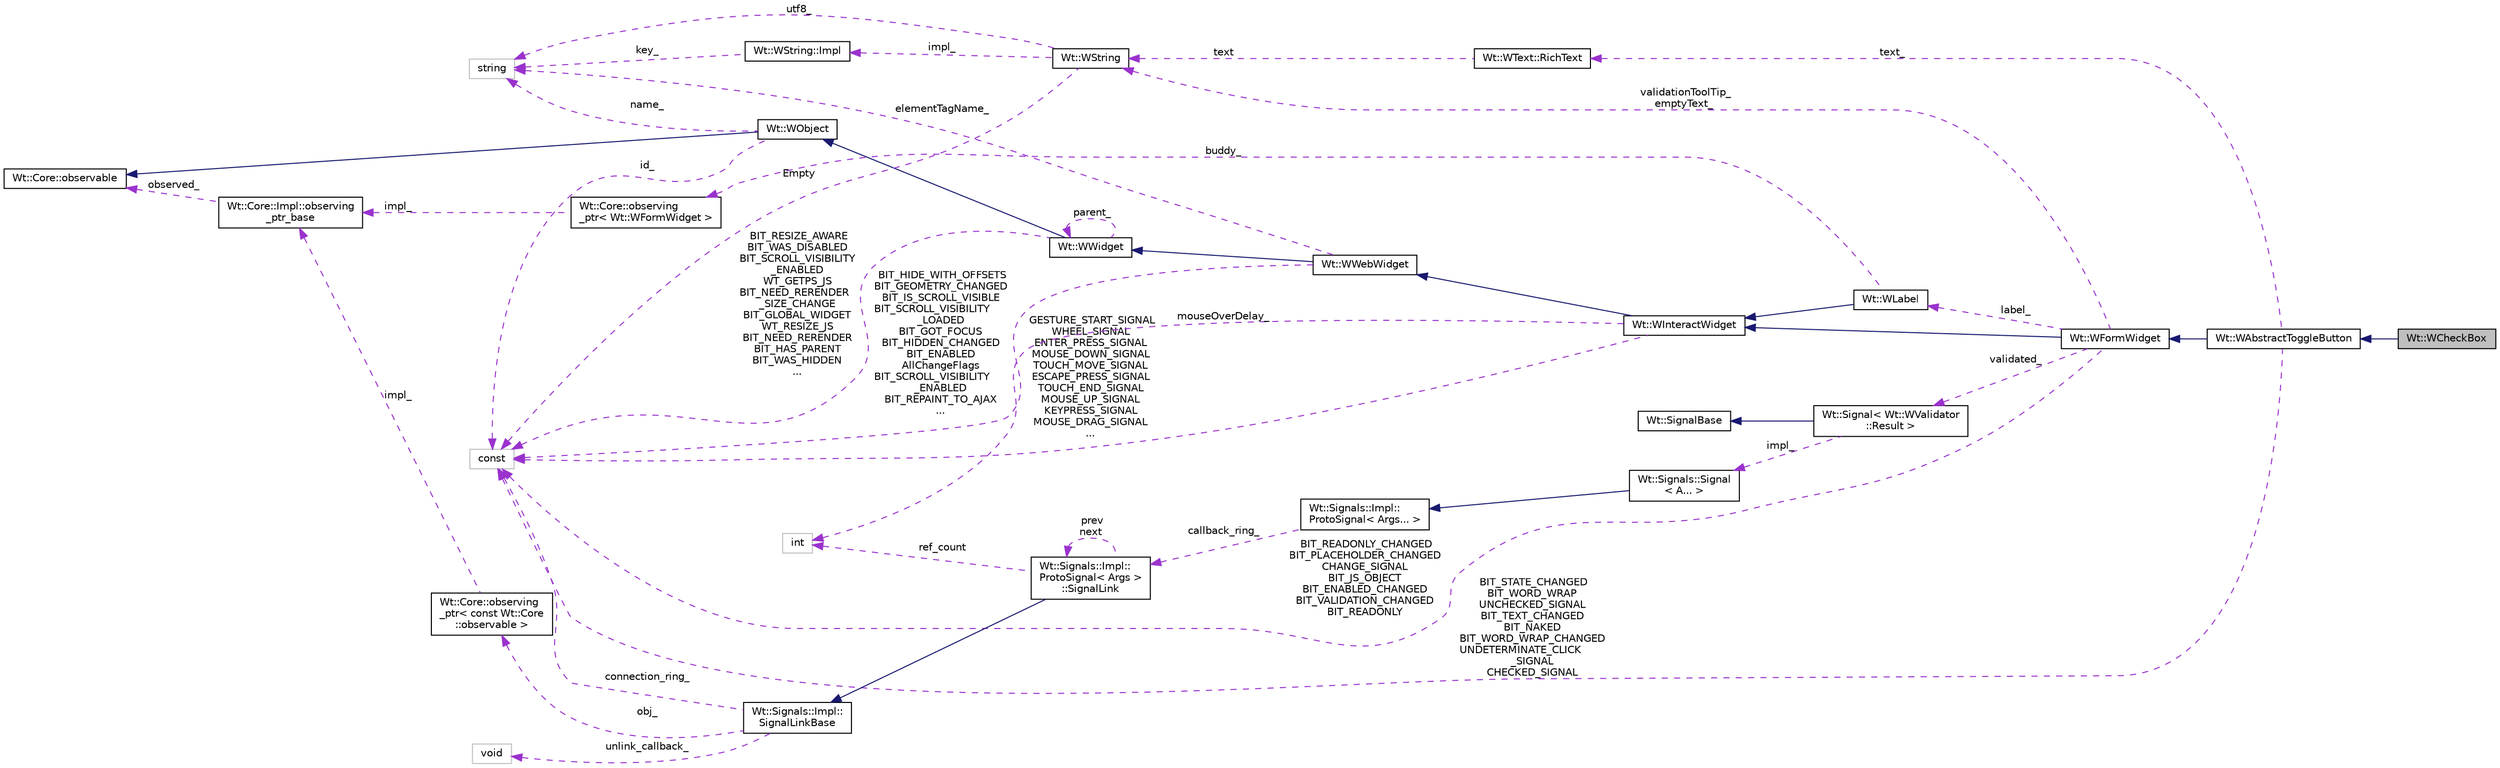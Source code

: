 digraph "Wt::WCheckBox"
{
 // LATEX_PDF_SIZE
  edge [fontname="Helvetica",fontsize="10",labelfontname="Helvetica",labelfontsize="10"];
  node [fontname="Helvetica",fontsize="10",shape=record];
  rankdir="LR";
  Node1 [label="Wt::WCheckBox",height=0.2,width=0.4,color="black", fillcolor="grey75", style="filled", fontcolor="black",tooltip="A user control that represents a check box."];
  Node2 -> Node1 [dir="back",color="midnightblue",fontsize="10",style="solid"];
  Node2 [label="Wt::WAbstractToggleButton",height=0.2,width=0.4,color="black", fillcolor="white", style="filled",URL="$classWt_1_1WAbstractToggleButton.html",tooltip="An abstract base class for radio buttons and check boxes."];
  Node3 -> Node2 [dir="back",color="midnightblue",fontsize="10",style="solid"];
  Node3 [label="Wt::WFormWidget",height=0.2,width=0.4,color="black", fillcolor="white", style="filled",URL="$classWt_1_1WFormWidget.html",tooltip="An abstract widget that corresponds to an HTML form element."];
  Node4 -> Node3 [dir="back",color="midnightblue",fontsize="10",style="solid"];
  Node4 [label="Wt::WInteractWidget",height=0.2,width=0.4,color="black", fillcolor="white", style="filled",URL="$classWt_1_1WInteractWidget.html",tooltip="An abstract widget that can receive user-interface interaction."];
  Node5 -> Node4 [dir="back",color="midnightblue",fontsize="10",style="solid"];
  Node5 [label="Wt::WWebWidget",height=0.2,width=0.4,color="black", fillcolor="white", style="filled",URL="$classWt_1_1WWebWidget.html",tooltip="A base class for widgets with an HTML counterpart."];
  Node6 -> Node5 [dir="back",color="midnightblue",fontsize="10",style="solid"];
  Node6 [label="Wt::WWidget",height=0.2,width=0.4,color="black", fillcolor="white", style="filled",URL="$classWt_1_1WWidget.html",tooltip="The abstract base class for a user-interface component."];
  Node7 -> Node6 [dir="back",color="midnightblue",fontsize="10",style="solid"];
  Node7 [label="Wt::WObject",height=0.2,width=0.4,color="black", fillcolor="white", style="filled",URL="$classWt_1_1WObject.html",tooltip="A base class for objects that participate in the signal/slot system."];
  Node8 -> Node7 [dir="back",color="midnightblue",fontsize="10",style="solid"];
  Node8 [label="Wt::Core::observable",height=0.2,width=0.4,color="black", fillcolor="white", style="filled",URL="$classWt_1_1Core_1_1observable.html",tooltip="A base class for objects whose life-time can be tracked."];
  Node9 -> Node7 [dir="back",color="darkorchid3",fontsize="10",style="dashed",label=" name_" ];
  Node9 [label="string",height=0.2,width=0.4,color="grey75", fillcolor="white", style="filled",tooltip=" "];
  Node10 -> Node7 [dir="back",color="darkorchid3",fontsize="10",style="dashed",label=" id_" ];
  Node10 [label="const",height=0.2,width=0.4,color="grey75", fillcolor="white", style="filled",tooltip=" "];
  Node6 -> Node6 [dir="back",color="darkorchid3",fontsize="10",style="dashed",label=" parent_" ];
  Node10 -> Node6 [dir="back",color="darkorchid3",fontsize="10",style="dashed",label=" BIT_RESIZE_AWARE\nBIT_WAS_DISABLED\nBIT_SCROLL_VISIBILITY\l_ENABLED\nWT_GETPS_JS\nBIT_NEED_RERENDER\l_SIZE_CHANGE\nBIT_GLOBAL_WIDGET\nWT_RESIZE_JS\nBIT_NEED_RERENDER\nBIT_HAS_PARENT\nBIT_WAS_HIDDEN\n..." ];
  Node9 -> Node5 [dir="back",color="darkorchid3",fontsize="10",style="dashed",label=" elementTagName_" ];
  Node10 -> Node5 [dir="back",color="darkorchid3",fontsize="10",style="dashed",label=" BIT_HIDE_WITH_OFFSETS\nBIT_GEOMETRY_CHANGED\nBIT_IS_SCROLL_VISIBLE\nBIT_SCROLL_VISIBILITY\l_LOADED\nBIT_GOT_FOCUS\nBIT_HIDDEN_CHANGED\nBIT_ENABLED\nAllChangeFlags\nBIT_SCROLL_VISIBILITY\l_ENABLED\nBIT_REPAINT_TO_AJAX\n..." ];
  Node11 -> Node4 [dir="back",color="darkorchid3",fontsize="10",style="dashed",label=" mouseOverDelay_" ];
  Node11 [label="int",height=0.2,width=0.4,color="grey75", fillcolor="white", style="filled",tooltip=" "];
  Node10 -> Node4 [dir="back",color="darkorchid3",fontsize="10",style="dashed",label=" GESTURE_START_SIGNAL\nWHEEL_SIGNAL\nENTER_PRESS_SIGNAL\nMOUSE_DOWN_SIGNAL\nTOUCH_MOVE_SIGNAL\nESCAPE_PRESS_SIGNAL\nTOUCH_END_SIGNAL\nMOUSE_UP_SIGNAL\nKEYPRESS_SIGNAL\nMOUSE_DRAG_SIGNAL\n..." ];
  Node12 -> Node3 [dir="back",color="darkorchid3",fontsize="10",style="dashed",label=" validationToolTip_\nemptyText_" ];
  Node12 [label="Wt::WString",height=0.2,width=0.4,color="black", fillcolor="white", style="filled",URL="$classWt_1_1WString.html",tooltip="A value class which describes a locale-aware unicode string."];
  Node13 -> Node12 [dir="back",color="darkorchid3",fontsize="10",style="dashed",label=" impl_" ];
  Node13 [label="Wt::WString::Impl",height=0.2,width=0.4,color="black", fillcolor="white", style="filled",URL="$structWt_1_1WString_1_1Impl.html",tooltip=" "];
  Node9 -> Node13 [dir="back",color="darkorchid3",fontsize="10",style="dashed",label=" key_" ];
  Node9 -> Node12 [dir="back",color="darkorchid3",fontsize="10",style="dashed",label=" utf8_" ];
  Node10 -> Node12 [dir="back",color="darkorchid3",fontsize="10",style="dashed",label=" Empty" ];
  Node14 -> Node3 [dir="back",color="darkorchid3",fontsize="10",style="dashed",label=" label_" ];
  Node14 [label="Wt::WLabel",height=0.2,width=0.4,color="black", fillcolor="white", style="filled",URL="$classWt_1_1WLabel.html",tooltip="A label for a form field."];
  Node4 -> Node14 [dir="back",color="midnightblue",fontsize="10",style="solid"];
  Node15 -> Node14 [dir="back",color="darkorchid3",fontsize="10",style="dashed",label=" buddy_" ];
  Node15 [label="Wt::Core::observing\l_ptr\< Wt::WFormWidget \>",height=0.2,width=0.4,color="black", fillcolor="white", style="filled",URL="$classWt_1_1Core_1_1observing__ptr.html",tooltip=" "];
  Node16 -> Node15 [dir="back",color="darkorchid3",fontsize="10",style="dashed",label=" impl_" ];
  Node16 [label="Wt::Core::Impl::observing\l_ptr_base",height=0.2,width=0.4,color="black", fillcolor="white", style="filled",URL="$structWt_1_1Core_1_1Impl_1_1observing__ptr__base.html",tooltip=" "];
  Node8 -> Node16 [dir="back",color="darkorchid3",fontsize="10",style="dashed",label=" observed_" ];
  Node17 -> Node3 [dir="back",color="darkorchid3",fontsize="10",style="dashed",label=" validated_" ];
  Node17 [label="Wt::Signal\< Wt::WValidator\l::Result \>",height=0.2,width=0.4,color="black", fillcolor="white", style="filled",URL="$classWt_1_1Signal.html",tooltip=" "];
  Node18 -> Node17 [dir="back",color="midnightblue",fontsize="10",style="solid"];
  Node18 [label="Wt::SignalBase",height=0.2,width=0.4,color="black", fillcolor="white", style="filled",URL="$classWt_1_1SignalBase.html",tooltip="Abstract base class of a signal."];
  Node19 -> Node17 [dir="back",color="darkorchid3",fontsize="10",style="dashed",label=" impl_" ];
  Node19 [label="Wt::Signals::Signal\l\< A... \>",height=0.2,width=0.4,color="black", fillcolor="white", style="filled",URL="$structWt_1_1Signals_1_1Signal.html",tooltip=" "];
  Node20 -> Node19 [dir="back",color="midnightblue",fontsize="10",style="solid"];
  Node20 [label="Wt::Signals::Impl::\lProtoSignal\< Args... \>",height=0.2,width=0.4,color="black", fillcolor="white", style="filled",URL="$classWt_1_1Signals_1_1Impl_1_1ProtoSignal.html",tooltip=" "];
  Node21 -> Node20 [dir="back",color="darkorchid3",fontsize="10",style="dashed",label=" callback_ring_" ];
  Node21 [label="Wt::Signals::Impl::\lProtoSignal\< Args \>\l::SignalLink",height=0.2,width=0.4,color="black", fillcolor="white", style="filled",URL="$structWt_1_1Signals_1_1Impl_1_1ProtoSignal_1_1SignalLink.html",tooltip=" "];
  Node22 -> Node21 [dir="back",color="midnightblue",fontsize="10",style="solid"];
  Node22 [label="Wt::Signals::Impl::\lSignalLinkBase",height=0.2,width=0.4,color="black", fillcolor="white", style="filled",URL="$classWt_1_1Signals_1_1Impl_1_1SignalLinkBase.html",tooltip=" "];
  Node23 -> Node22 [dir="back",color="darkorchid3",fontsize="10",style="dashed",label=" unlink_callback_" ];
  Node23 [label="void",height=0.2,width=0.4,color="grey75", fillcolor="white", style="filled",tooltip=" "];
  Node24 -> Node22 [dir="back",color="darkorchid3",fontsize="10",style="dashed",label=" obj_" ];
  Node24 [label="Wt::Core::observing\l_ptr\< const Wt::Core\l::observable \>",height=0.2,width=0.4,color="black", fillcolor="white", style="filled",URL="$classWt_1_1Core_1_1observing__ptr.html",tooltip=" "];
  Node16 -> Node24 [dir="back",color="darkorchid3",fontsize="10",style="dashed",label=" impl_" ];
  Node10 -> Node22 [dir="back",color="darkorchid3",fontsize="10",style="dashed",label=" connection_ring_" ];
  Node11 -> Node21 [dir="back",color="darkorchid3",fontsize="10",style="dashed",label=" ref_count" ];
  Node21 -> Node21 [dir="back",color="darkorchid3",fontsize="10",style="dashed",label=" prev\nnext" ];
  Node10 -> Node3 [dir="back",color="darkorchid3",fontsize="10",style="dashed",label=" BIT_READONLY_CHANGED\nBIT_PLACEHOLDER_CHANGED\nCHANGE_SIGNAL\nBIT_JS_OBJECT\nBIT_ENABLED_CHANGED\nBIT_VALIDATION_CHANGED\nBIT_READONLY" ];
  Node25 -> Node2 [dir="back",color="darkorchid3",fontsize="10",style="dashed",label=" text_" ];
  Node25 [label="Wt::WText::RichText",height=0.2,width=0.4,color="black", fillcolor="white", style="filled",URL="$structWt_1_1WText_1_1RichText.html",tooltip=" "];
  Node12 -> Node25 [dir="back",color="darkorchid3",fontsize="10",style="dashed",label=" text" ];
  Node10 -> Node2 [dir="back",color="darkorchid3",fontsize="10",style="dashed",label=" BIT_STATE_CHANGED\nBIT_WORD_WRAP\nUNCHECKED_SIGNAL\nBIT_TEXT_CHANGED\nBIT_NAKED\nBIT_WORD_WRAP_CHANGED\nUNDETERMINATE_CLICK\l_SIGNAL\nCHECKED_SIGNAL" ];
}

